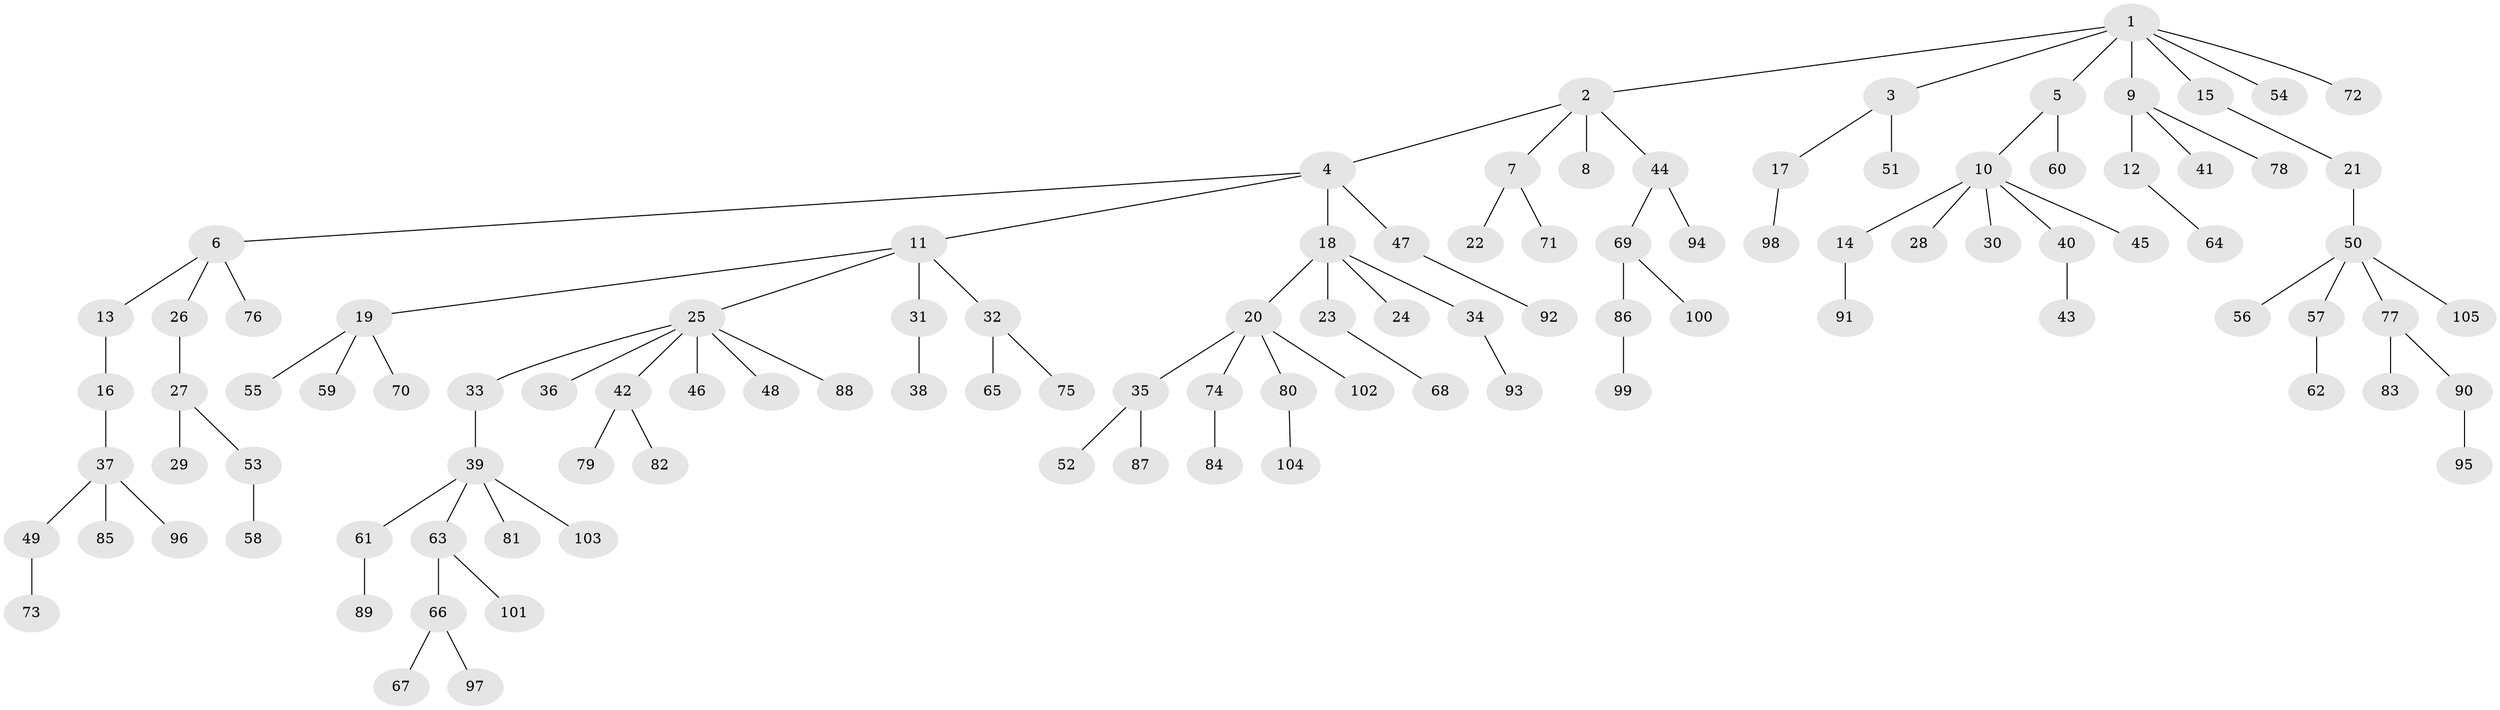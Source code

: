 // Generated by graph-tools (version 1.1) at 2025/50/03/09/25 03:50:21]
// undirected, 105 vertices, 104 edges
graph export_dot {
graph [start="1"]
  node [color=gray90,style=filled];
  1;
  2;
  3;
  4;
  5;
  6;
  7;
  8;
  9;
  10;
  11;
  12;
  13;
  14;
  15;
  16;
  17;
  18;
  19;
  20;
  21;
  22;
  23;
  24;
  25;
  26;
  27;
  28;
  29;
  30;
  31;
  32;
  33;
  34;
  35;
  36;
  37;
  38;
  39;
  40;
  41;
  42;
  43;
  44;
  45;
  46;
  47;
  48;
  49;
  50;
  51;
  52;
  53;
  54;
  55;
  56;
  57;
  58;
  59;
  60;
  61;
  62;
  63;
  64;
  65;
  66;
  67;
  68;
  69;
  70;
  71;
  72;
  73;
  74;
  75;
  76;
  77;
  78;
  79;
  80;
  81;
  82;
  83;
  84;
  85;
  86;
  87;
  88;
  89;
  90;
  91;
  92;
  93;
  94;
  95;
  96;
  97;
  98;
  99;
  100;
  101;
  102;
  103;
  104;
  105;
  1 -- 2;
  1 -- 3;
  1 -- 5;
  1 -- 9;
  1 -- 15;
  1 -- 54;
  1 -- 72;
  2 -- 4;
  2 -- 7;
  2 -- 8;
  2 -- 44;
  3 -- 17;
  3 -- 51;
  4 -- 6;
  4 -- 11;
  4 -- 18;
  4 -- 47;
  5 -- 10;
  5 -- 60;
  6 -- 13;
  6 -- 26;
  6 -- 76;
  7 -- 22;
  7 -- 71;
  9 -- 12;
  9 -- 41;
  9 -- 78;
  10 -- 14;
  10 -- 28;
  10 -- 30;
  10 -- 40;
  10 -- 45;
  11 -- 19;
  11 -- 25;
  11 -- 31;
  11 -- 32;
  12 -- 64;
  13 -- 16;
  14 -- 91;
  15 -- 21;
  16 -- 37;
  17 -- 98;
  18 -- 20;
  18 -- 23;
  18 -- 24;
  18 -- 34;
  19 -- 55;
  19 -- 59;
  19 -- 70;
  20 -- 35;
  20 -- 74;
  20 -- 80;
  20 -- 102;
  21 -- 50;
  23 -- 68;
  25 -- 33;
  25 -- 36;
  25 -- 42;
  25 -- 46;
  25 -- 48;
  25 -- 88;
  26 -- 27;
  27 -- 29;
  27 -- 53;
  31 -- 38;
  32 -- 65;
  32 -- 75;
  33 -- 39;
  34 -- 93;
  35 -- 52;
  35 -- 87;
  37 -- 49;
  37 -- 85;
  37 -- 96;
  39 -- 61;
  39 -- 63;
  39 -- 81;
  39 -- 103;
  40 -- 43;
  42 -- 79;
  42 -- 82;
  44 -- 69;
  44 -- 94;
  47 -- 92;
  49 -- 73;
  50 -- 56;
  50 -- 57;
  50 -- 77;
  50 -- 105;
  53 -- 58;
  57 -- 62;
  61 -- 89;
  63 -- 66;
  63 -- 101;
  66 -- 67;
  66 -- 97;
  69 -- 86;
  69 -- 100;
  74 -- 84;
  77 -- 83;
  77 -- 90;
  80 -- 104;
  86 -- 99;
  90 -- 95;
}
